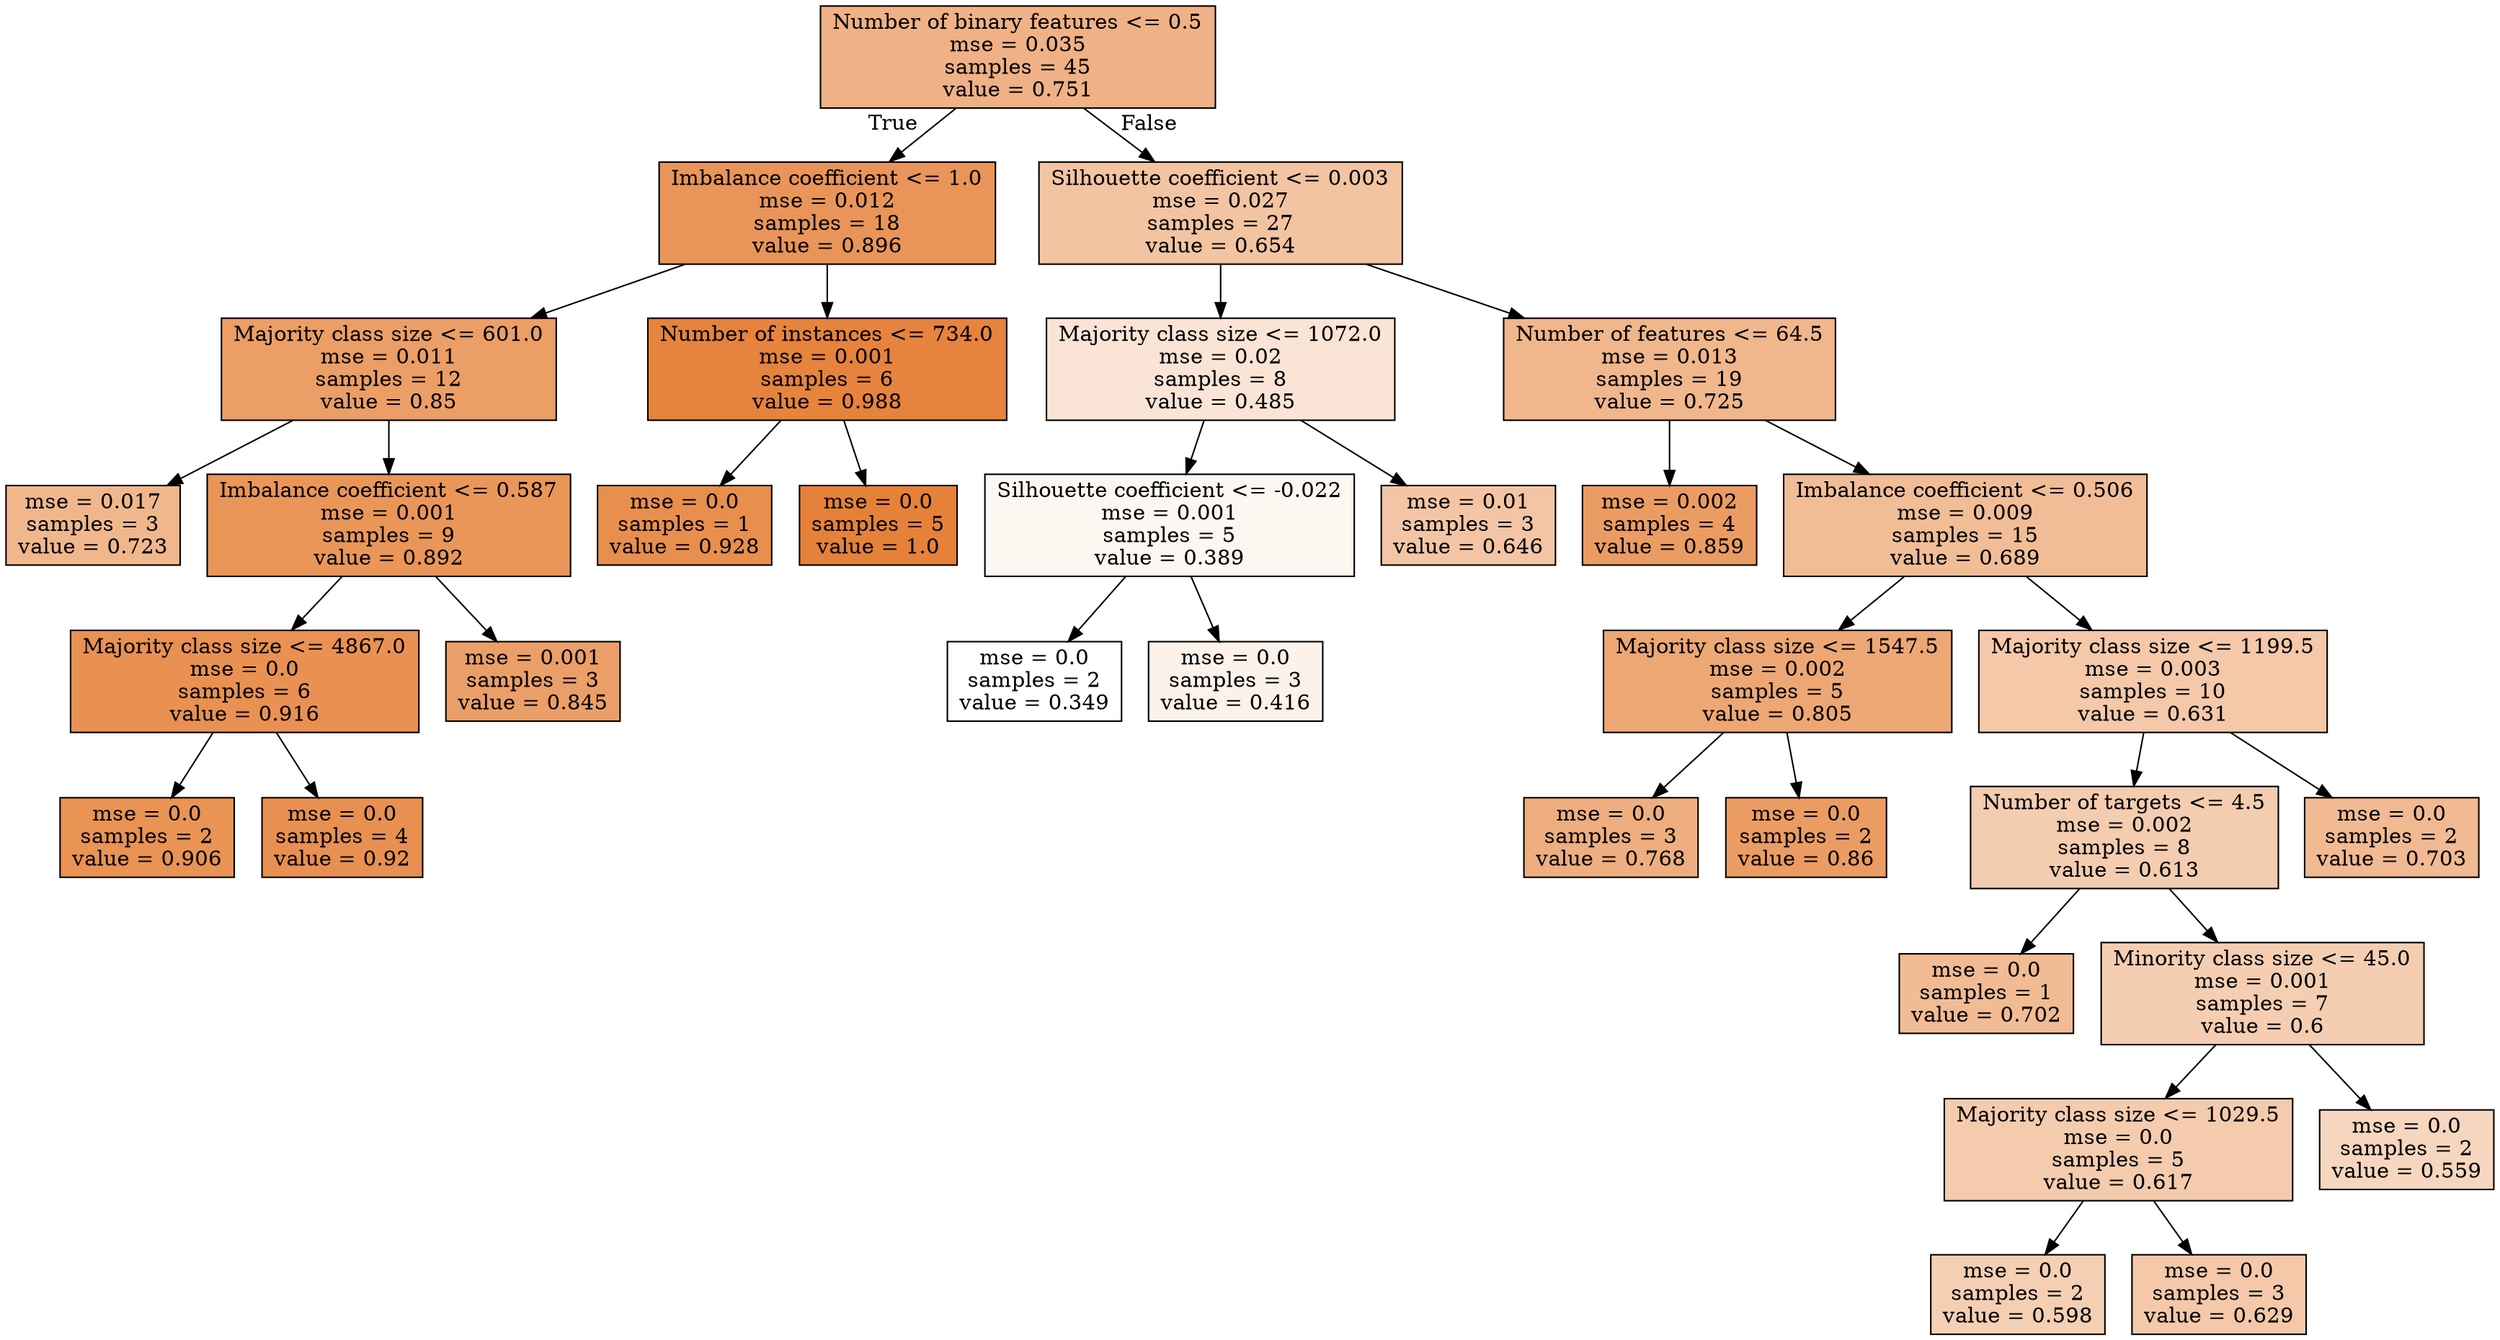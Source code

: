 digraph Tree {
node [shape=box, style="filled", color="black"] ;
0 [label="Number of binary features <= 0.5\nmse = 0.035\nsamples = 45\nvalue = 0.751", fillcolor="#e581399d"] ;
1 [label="Imbalance coefficient <= 1.0\nmse = 0.012\nsamples = 18\nvalue = 0.896", fillcolor="#e58139d6"] ;
0 -> 1 [labeldistance=2.5, labelangle=45, headlabel="True"] ;
2 [label="Majority class size <= 601.0\nmse = 0.011\nsamples = 12\nvalue = 0.85", fillcolor="#e58139c4"] ;
1 -> 2 ;
3 [label="mse = 0.017\nsamples = 3\nvalue = 0.723", fillcolor="#e5813992"] ;
2 -> 3 ;
4 [label="Imbalance coefficient <= 0.587\nmse = 0.001\nsamples = 9\nvalue = 0.892", fillcolor="#e58139d5"] ;
2 -> 4 ;
5 [label="Majority class size <= 4867.0\nmse = 0.0\nsamples = 6\nvalue = 0.916", fillcolor="#e58139de"] ;
4 -> 5 ;
6 [label="mse = 0.0\nsamples = 2\nvalue = 0.906", fillcolor="#e58139da"] ;
5 -> 6 ;
7 [label="mse = 0.0\nsamples = 4\nvalue = 0.92", fillcolor="#e58139e0"] ;
5 -> 7 ;
8 [label="mse = 0.001\nsamples = 3\nvalue = 0.845", fillcolor="#e58139c2"] ;
4 -> 8 ;
9 [label="Number of instances <= 734.0\nmse = 0.001\nsamples = 6\nvalue = 0.988", fillcolor="#e58139fa"] ;
1 -> 9 ;
10 [label="mse = 0.0\nsamples = 1\nvalue = 0.928", fillcolor="#e58139e3"] ;
9 -> 10 ;
11 [label="mse = 0.0\nsamples = 5\nvalue = 1.0", fillcolor="#e58139ff"] ;
9 -> 11 ;
12 [label="Silhouette coefficient <= 0.003\nmse = 0.027\nsamples = 27\nvalue = 0.654", fillcolor="#e5813977"] ;
0 -> 12 [labeldistance=2.5, labelangle=-45, headlabel="False"] ;
13 [label="Majority class size <= 1072.0\nmse = 0.02\nsamples = 8\nvalue = 0.485", fillcolor="#e5813935"] ;
12 -> 13 ;
14 [label="Silhouette coefficient <= -0.022\nmse = 0.001\nsamples = 5\nvalue = 0.389", fillcolor="#e5813910"] ;
13 -> 14 ;
15 [label="mse = 0.0\nsamples = 2\nvalue = 0.349", fillcolor="#e5813900"] ;
14 -> 15 ;
16 [label="mse = 0.0\nsamples = 3\nvalue = 0.416", fillcolor="#e581391a"] ;
14 -> 16 ;
17 [label="mse = 0.01\nsamples = 3\nvalue = 0.646", fillcolor="#e5813974"] ;
13 -> 17 ;
18 [label="Number of features <= 64.5\nmse = 0.013\nsamples = 19\nvalue = 0.725", fillcolor="#e5813993"] ;
12 -> 18 ;
19 [label="mse = 0.002\nsamples = 4\nvalue = 0.859", fillcolor="#e58139c8"] ;
18 -> 19 ;
20 [label="Imbalance coefficient <= 0.506\nmse = 0.009\nsamples = 15\nvalue = 0.689", fillcolor="#e5813985"] ;
18 -> 20 ;
21 [label="Majority class size <= 1547.5\nmse = 0.002\nsamples = 5\nvalue = 0.805", fillcolor="#e58139b2"] ;
20 -> 21 ;
22 [label="mse = 0.0\nsamples = 3\nvalue = 0.768", fillcolor="#e58139a4"] ;
21 -> 22 ;
23 [label="mse = 0.0\nsamples = 2\nvalue = 0.86", fillcolor="#e58139c8"] ;
21 -> 23 ;
24 [label="Majority class size <= 1199.5\nmse = 0.003\nsamples = 10\nvalue = 0.631", fillcolor="#e581396e"] ;
20 -> 24 ;
25 [label="Number of targets <= 4.5\nmse = 0.002\nsamples = 8\nvalue = 0.613", fillcolor="#e5813967"] ;
24 -> 25 ;
26 [label="mse = 0.0\nsamples = 1\nvalue = 0.702", fillcolor="#e581398a"] ;
25 -> 26 ;
27 [label="Minority class size <= 45.0\nmse = 0.001\nsamples = 7\nvalue = 0.6", fillcolor="#e5813962"] ;
25 -> 27 ;
28 [label="Majority class size <= 1029.5\nmse = 0.0\nsamples = 5\nvalue = 0.617", fillcolor="#e5813969"] ;
27 -> 28 ;
29 [label="mse = 0.0\nsamples = 2\nvalue = 0.598", fillcolor="#e5813961"] ;
28 -> 29 ;
30 [label="mse = 0.0\nsamples = 3\nvalue = 0.629", fillcolor="#e581396e"] ;
28 -> 30 ;
31 [label="mse = 0.0\nsamples = 2\nvalue = 0.559", fillcolor="#e5813952"] ;
27 -> 31 ;
32 [label="mse = 0.0\nsamples = 2\nvalue = 0.703", fillcolor="#e581398b"] ;
24 -> 32 ;
}